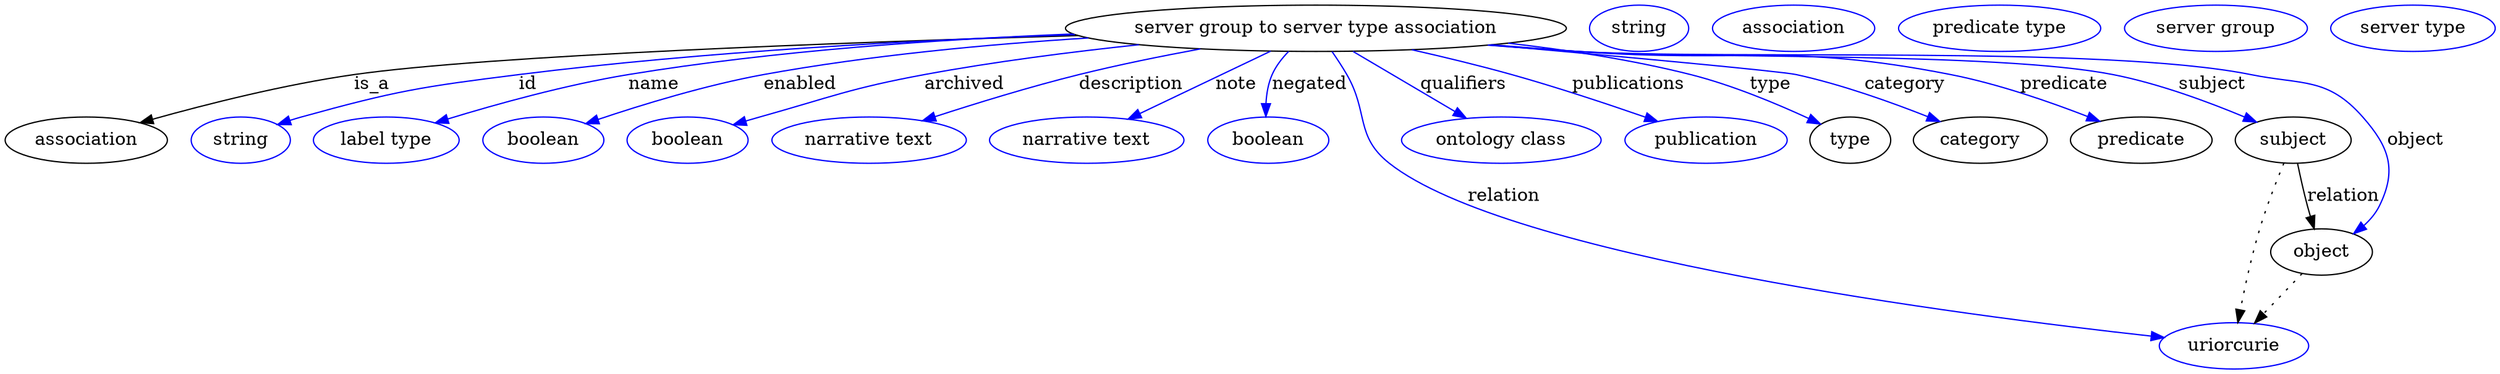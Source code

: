 digraph {
	graph [bb="0,0,1927.7,283"];
	node [label="\N"];
	"server group to server type association"	 [height=0.5,
		label="server group to server type association",
		pos="1014,265",
		width=5.3981];
	association	 [height=0.5,
		pos="63.044,178",
		width=1.7512];
	"server group to server type association" -> association	 [label=is_a,
		lp="283.04,221.5",
		pos="e,105.96,191.24 826.74,260.08 641.93,254.47 372.51,244.1 269.04,229 216.17,221.29 157.08,205.94 115.79,194.09"];
	id	 [color=blue,
		height=0.5,
		label=string,
		pos="182.04,178",
		width=1.0652];
	"server group to server type association" -> id	 [color=blue,
		label=id,
		lp="404.04,221.5",
		pos="e,210.86,189.93 825.43,260.62 702.96,256.15 540.08,247.14 397.04,229 321.56,219.43 302.18,217.02 229.04,196 226.25,195.2 223.39,\
194.3 220.52,193.34",
		style=solid];
	name	 [color=blue,
		height=0.5,
		label="label type",
		pos="295.04,178",
		width=1.5707];
	"server group to server type association" -> name	 [color=blue,
		label=name,
		lp="502.04,221.5",
		pos="e,333.93,191.07 840.04,256.92 711.8,250.26 548.58,240.14 482.04,229 434.21,220.99 380.97,205.84 343.57,194.12",
		style=solid];
	enabled	 [color=blue,
		height=0.5,
		label=boolean,
		pos="416.04,178",
		width=1.2999];
	"server group to server type association" -> enabled	 [color=blue,
		label=enabled,
		lp="616.54,221.5",
		pos="e,450.11,190.47 836.34,257.65 759.53,252.5 668.91,243.78 588.04,229 543.57,220.87 494.22,205.56 459.83,193.83",
		style=solid];
	archived	 [color=blue,
		height=0.5,
		label=boolean,
		pos="528.04,178",
		width=1.2999];
	"server group to server type association" -> archived	 [color=blue,
		label=archived,
		lp="744.54,221.5",
		pos="e,563.49,189.75 875.61,252.3 824.32,246.58 765.81,238.86 713.04,229 654.87,218.13 640.91,212.4 584.04,196 580.5,194.98 576.84,193.89 \
573.17,192.76",
		style=solid];
	description	 [color=blue,
		height=0.5,
		label="narrative text",
		pos="668.04,178",
		width=2.0943];
	"server group to server type association" -> description	 [color=blue,
		label=description,
		lp="870.04,221.5",
		pos="e,710.71,192.99 921.36,249.12 891.71,243.46 858.85,236.59 829.04,229 792.38,219.66 751.78,206.78 720.51,196.3",
		style=solid];
	note	 [color=blue,
		height=0.5,
		label="narrative text",
		pos="837.04,178",
		width=2.0943];
	"server group to server type association" -> note	 [color=blue,
		label=note,
		lp="953.04,221.5",
		pos="e,870.25,194.32 977.8,247.18 949.2,233.13 909.26,213.5 879.23,198.74",
		style=solid];
	negated	 [color=blue,
		height=0.5,
		label=boolean,
		pos="977.04,178",
		width=1.2999];
	"server group to server type association" -> negated	 [color=blue,
		label=negated,
		lp="1009,221.5",
		pos="e,975.15,196.16 992.5,247.06 987.55,241.78 982.91,235.63 980.04,229 977,221.95 975.67,213.83 975.24,206.17",
		style=solid];
	relation	 [color=blue,
		height=0.5,
		label=uriorcurie,
		pos="1725,18",
		width=1.6068];
	"server group to server type association" -> relation	 [color=blue,
		label=relation,
		lp="1160,134.5",
		pos="e,1669.9,23.722 1026.8,247 1030.6,241.35 1034.6,235.01 1038,229 1054.8,199.45 1044.4,181.09 1071,160 1162.5,87.627 1512.9,41.423 \
1659.7,24.864",
		style=solid];
	qualifiers	 [color=blue,
		height=0.5,
		label="ontology class",
		pos="1157,178",
		width=2.1484];
	"server group to server type association" -> qualifiers	 [color=blue,
		label=qualifiers,
		lp="1129,221.5",
		pos="e,1129.3,194.91 1043.3,247.18 1065.6,233.61 1096.5,214.83 1120.5,200.26",
		style=solid];
	publications	 [color=blue,
		height=0.5,
		label=publication,
		pos="1315,178",
		width=1.7512];
	"server group to server type association" -> publications	 [color=blue,
		label=publications,
		lp="1257,221.5",
		pos="e,1276.7,192.39 1091.1,248.47 1115.5,242.8 1142.5,236.09 1167,229 1200.9,219.2 1238.5,206.22 1267.3,195.81",
		style=solid];
	type	 [height=0.5,
		pos="1427,178",
		width=0.86659];
	"server group to server type association" -> type	 [color=blue,
		label=type,
		lp="1366,221.5",
		pos="e,1403.4,190.26 1166.1,253.72 1211.3,248.36 1260.6,240.49 1305,229 1336.4,220.89 1370.3,206.2 1394.4,194.67",
		style=solid];
	category	 [height=0.5,
		pos="1528,178",
		width=1.4443];
	"server group to server type association" -> category	 [color=blue,
		label=category,
		lp="1470,221.5",
		pos="e,1495.7,192.21 1152.9,252.37 1253.7,243.07 1374.4,231.61 1386,229 1420.7,221.23 1458.4,207.39 1486.3,196.09",
		style=solid];
	predicate	 [height=0.5,
		pos="1653,178",
		width=1.5346];
	"server group to server type association" -> predicate	 [color=blue,
		label=predicate,
		lp="1594.5,221.5",
		pos="e,1619.9,192.41 1152.3,252.32 1174.3,250.44 1196.8,248.6 1218,247 1345.9,237.36 1380.3,254.25 1506,229 1542.2,221.74 1581.6,207.71 \
1610.5,196.2",
		style=solid];
	subject	 [height=0.5,
		pos="1771,178",
		width=1.2457];
	"server group to server type association" -> subject	 [color=blue,
		label=subject,
		lp="1709.5,221.5",
		pos="e,1741.9,191.78 1150.3,252.13 1172.9,250.23 1196.1,248.44 1218,247 1310.2,240.94 1542.6,247.22 1633,229 1667.7,222.02 1705.3,207.66 \
1732.4,195.96",
		style=solid];
	object	 [height=0.5,
		pos="1793,91",
		width=1.1013];
	"server group to server type association" -> object	 [color=blue,
		label=object,
		lp="1866.5,178",
		pos="e,1818.5,105.11 1149.2,252.05 1172.2,250.14 1195.8,248.37 1218,247 1333.9,239.9 1626.3,252.33 1740,229 1779.7,220.85 1798.4,226.51 \
1825,196 1845.6,172.51 1851.6,155.13 1838,127 1835.3,121.2 1831,116.04 1826.3,111.57",
		style=solid];
	association_type	 [color=blue,
		height=0.5,
		label=string,
		pos="1265,265",
		width=1.0652];
	association_category	 [color=blue,
		height=0.5,
		label=association,
		pos="1384,265",
		width=1.7512];
	"server group to server type association_predicate"	 [color=blue,
		height=0.5,
		label="predicate type",
		pos="1544,265",
		width=2.1845];
	subject -> relation	 [pos="e,1727.9,36.006 1763.1,160.13 1757.2,146.37 1749.3,126.75 1744,109 1737.8,88.182 1732.9,64.102 1729.6,45.943",
		style=dotted];
	subject -> object	 [label=relation,
		lp="1810,134.5",
		pos="e,1787.3,108.86 1774.5,159.97 1776.5,150.18 1779.2,137.87 1782,127 1782.7,124.31 1783.5,121.51 1784.3,118.73"];
	"server group to server type association_subject"	 [color=blue,
		height=0.5,
		label="server group",
		pos="1711,265",
		width=1.9679];
	object -> relation	 [pos="e,1741.2,35.346 1777.3,74.069 1768.6,64.805 1757.8,53.154 1748.2,42.876",
		style=dotted];
	"server group to server type association_object"	 [color=blue,
		height=0.5,
		label="server type",
		pos="1864,265",
		width=1.7693];
}

